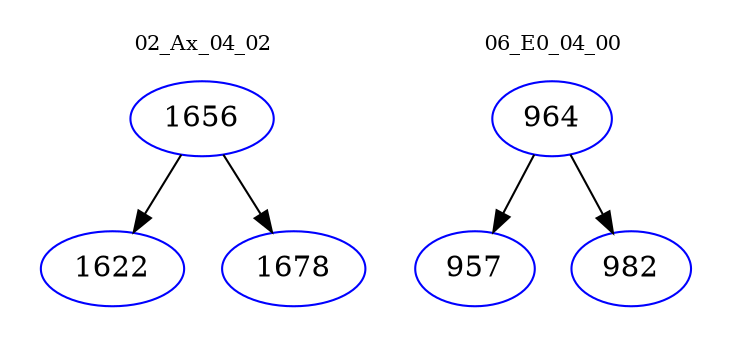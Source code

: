 digraph{
subgraph cluster_0 {
color = white
label = "02_Ax_04_02";
fontsize=10;
T0_1656 [label="1656", color="blue"]
T0_1656 -> T0_1622 [color="black"]
T0_1622 [label="1622", color="blue"]
T0_1656 -> T0_1678 [color="black"]
T0_1678 [label="1678", color="blue"]
}
subgraph cluster_1 {
color = white
label = "06_E0_04_00";
fontsize=10;
T1_964 [label="964", color="blue"]
T1_964 -> T1_957 [color="black"]
T1_957 [label="957", color="blue"]
T1_964 -> T1_982 [color="black"]
T1_982 [label="982", color="blue"]
}
}
